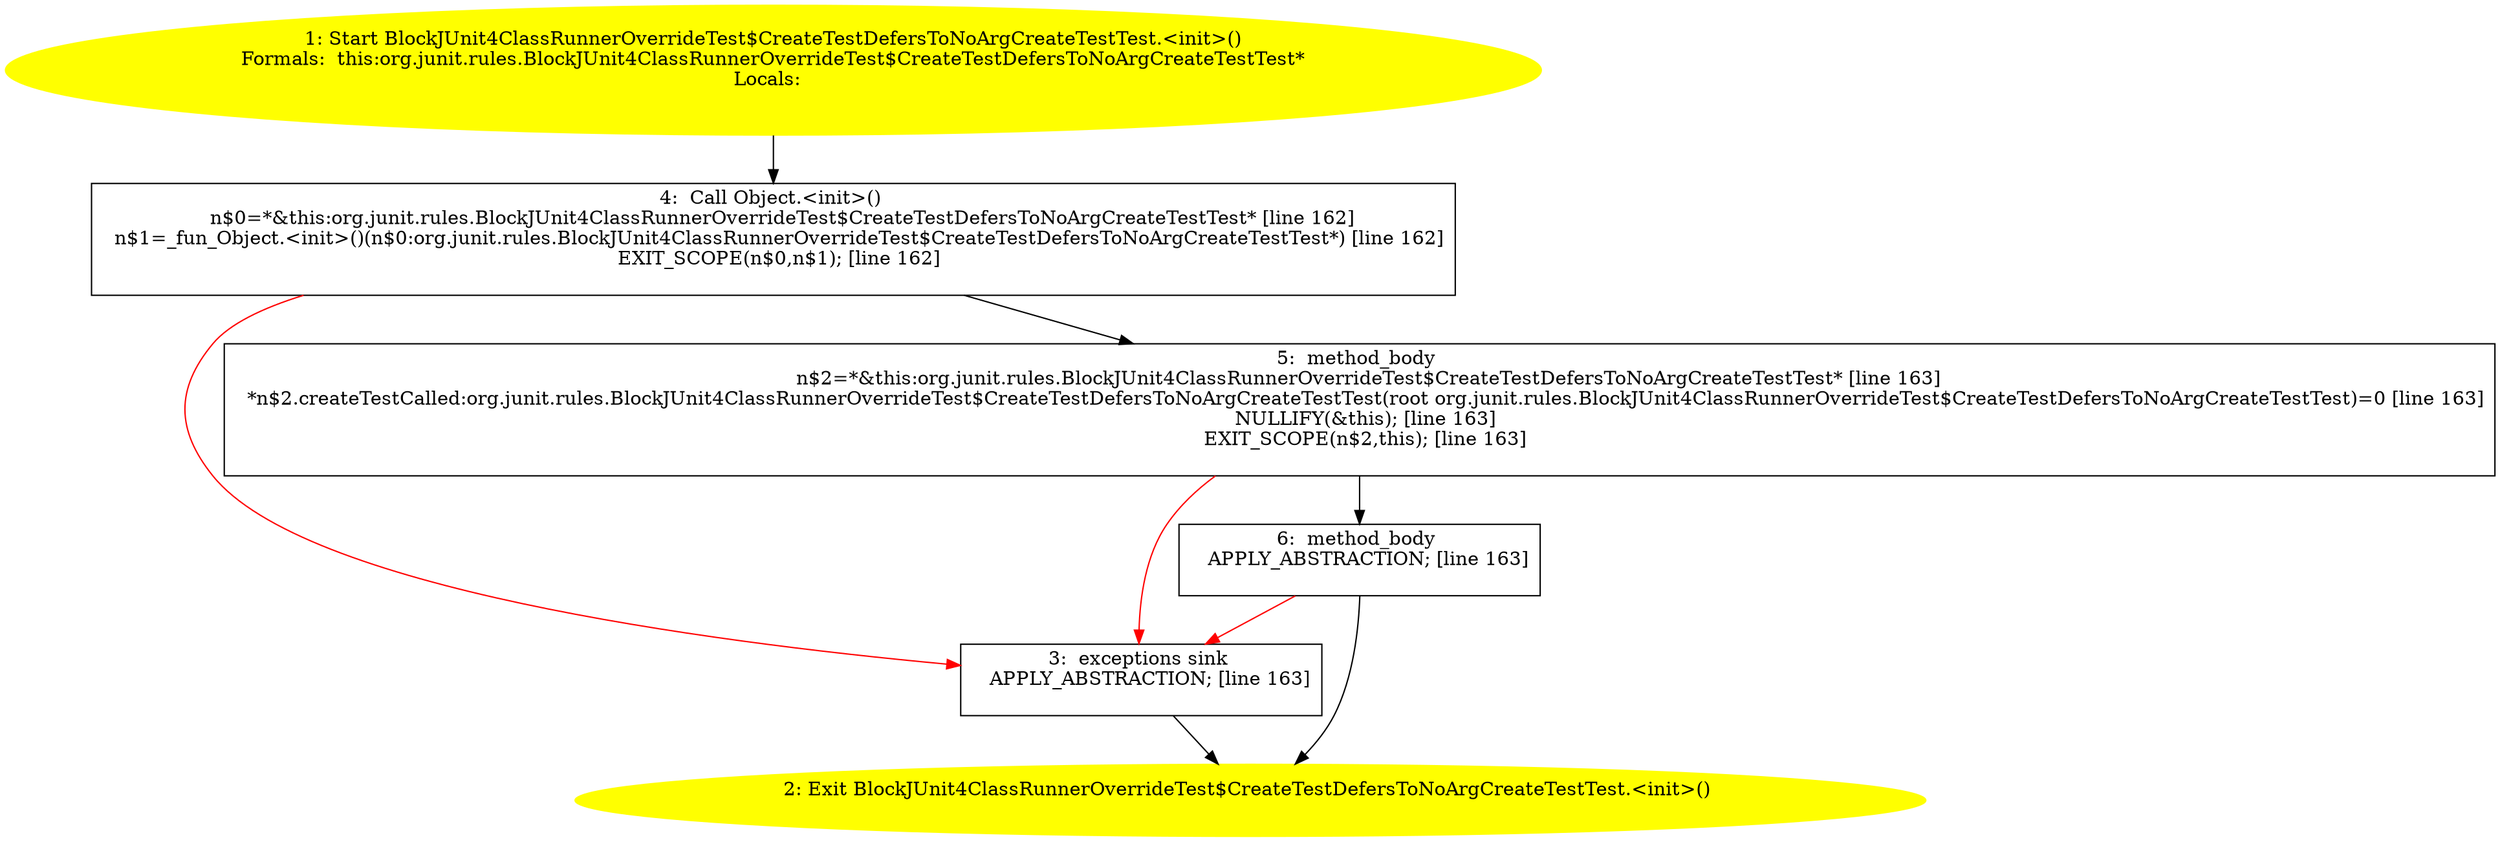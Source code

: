 /* @generated */
digraph cfg {
"org.junit.rules.BlockJUnit4ClassRunnerOverrideTest$CreateTestDefersToNoArgCreateTestTest.<init>().9c7c013743a4d4272790719dd91e07c9_1" [label="1: Start BlockJUnit4ClassRunnerOverrideTest$CreateTestDefersToNoArgCreateTestTest.<init>()\nFormals:  this:org.junit.rules.BlockJUnit4ClassRunnerOverrideTest$CreateTestDefersToNoArgCreateTestTest*\nLocals:  \n  " color=yellow style=filled]
	

	 "org.junit.rules.BlockJUnit4ClassRunnerOverrideTest$CreateTestDefersToNoArgCreateTestTest.<init>().9c7c013743a4d4272790719dd91e07c9_1" -> "org.junit.rules.BlockJUnit4ClassRunnerOverrideTest$CreateTestDefersToNoArgCreateTestTest.<init>().9c7c013743a4d4272790719dd91e07c9_4" ;
"org.junit.rules.BlockJUnit4ClassRunnerOverrideTest$CreateTestDefersToNoArgCreateTestTest.<init>().9c7c013743a4d4272790719dd91e07c9_2" [label="2: Exit BlockJUnit4ClassRunnerOverrideTest$CreateTestDefersToNoArgCreateTestTest.<init>() \n  " color=yellow style=filled]
	

"org.junit.rules.BlockJUnit4ClassRunnerOverrideTest$CreateTestDefersToNoArgCreateTestTest.<init>().9c7c013743a4d4272790719dd91e07c9_3" [label="3:  exceptions sink \n   APPLY_ABSTRACTION; [line 163]\n " shape="box"]
	

	 "org.junit.rules.BlockJUnit4ClassRunnerOverrideTest$CreateTestDefersToNoArgCreateTestTest.<init>().9c7c013743a4d4272790719dd91e07c9_3" -> "org.junit.rules.BlockJUnit4ClassRunnerOverrideTest$CreateTestDefersToNoArgCreateTestTest.<init>().9c7c013743a4d4272790719dd91e07c9_2" ;
"org.junit.rules.BlockJUnit4ClassRunnerOverrideTest$CreateTestDefersToNoArgCreateTestTest.<init>().9c7c013743a4d4272790719dd91e07c9_4" [label="4:  Call Object.<init>() \n   n$0=*&this:org.junit.rules.BlockJUnit4ClassRunnerOverrideTest$CreateTestDefersToNoArgCreateTestTest* [line 162]\n  n$1=_fun_Object.<init>()(n$0:org.junit.rules.BlockJUnit4ClassRunnerOverrideTest$CreateTestDefersToNoArgCreateTestTest*) [line 162]\n  EXIT_SCOPE(n$0,n$1); [line 162]\n " shape="box"]
	

	 "org.junit.rules.BlockJUnit4ClassRunnerOverrideTest$CreateTestDefersToNoArgCreateTestTest.<init>().9c7c013743a4d4272790719dd91e07c9_4" -> "org.junit.rules.BlockJUnit4ClassRunnerOverrideTest$CreateTestDefersToNoArgCreateTestTest.<init>().9c7c013743a4d4272790719dd91e07c9_5" ;
	 "org.junit.rules.BlockJUnit4ClassRunnerOverrideTest$CreateTestDefersToNoArgCreateTestTest.<init>().9c7c013743a4d4272790719dd91e07c9_4" -> "org.junit.rules.BlockJUnit4ClassRunnerOverrideTest$CreateTestDefersToNoArgCreateTestTest.<init>().9c7c013743a4d4272790719dd91e07c9_3" [color="red" ];
"org.junit.rules.BlockJUnit4ClassRunnerOverrideTest$CreateTestDefersToNoArgCreateTestTest.<init>().9c7c013743a4d4272790719dd91e07c9_5" [label="5:  method_body \n   n$2=*&this:org.junit.rules.BlockJUnit4ClassRunnerOverrideTest$CreateTestDefersToNoArgCreateTestTest* [line 163]\n  *n$2.createTestCalled:org.junit.rules.BlockJUnit4ClassRunnerOverrideTest$CreateTestDefersToNoArgCreateTestTest(root org.junit.rules.BlockJUnit4ClassRunnerOverrideTest$CreateTestDefersToNoArgCreateTestTest)=0 [line 163]\n  NULLIFY(&this); [line 163]\n  EXIT_SCOPE(n$2,this); [line 163]\n " shape="box"]
	

	 "org.junit.rules.BlockJUnit4ClassRunnerOverrideTest$CreateTestDefersToNoArgCreateTestTest.<init>().9c7c013743a4d4272790719dd91e07c9_5" -> "org.junit.rules.BlockJUnit4ClassRunnerOverrideTest$CreateTestDefersToNoArgCreateTestTest.<init>().9c7c013743a4d4272790719dd91e07c9_6" ;
	 "org.junit.rules.BlockJUnit4ClassRunnerOverrideTest$CreateTestDefersToNoArgCreateTestTest.<init>().9c7c013743a4d4272790719dd91e07c9_5" -> "org.junit.rules.BlockJUnit4ClassRunnerOverrideTest$CreateTestDefersToNoArgCreateTestTest.<init>().9c7c013743a4d4272790719dd91e07c9_3" [color="red" ];
"org.junit.rules.BlockJUnit4ClassRunnerOverrideTest$CreateTestDefersToNoArgCreateTestTest.<init>().9c7c013743a4d4272790719dd91e07c9_6" [label="6:  method_body \n   APPLY_ABSTRACTION; [line 163]\n " shape="box"]
	

	 "org.junit.rules.BlockJUnit4ClassRunnerOverrideTest$CreateTestDefersToNoArgCreateTestTest.<init>().9c7c013743a4d4272790719dd91e07c9_6" -> "org.junit.rules.BlockJUnit4ClassRunnerOverrideTest$CreateTestDefersToNoArgCreateTestTest.<init>().9c7c013743a4d4272790719dd91e07c9_2" ;
	 "org.junit.rules.BlockJUnit4ClassRunnerOverrideTest$CreateTestDefersToNoArgCreateTestTest.<init>().9c7c013743a4d4272790719dd91e07c9_6" -> "org.junit.rules.BlockJUnit4ClassRunnerOverrideTest$CreateTestDefersToNoArgCreateTestTest.<init>().9c7c013743a4d4272790719dd91e07c9_3" [color="red" ];
}
